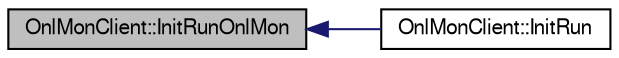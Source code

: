 digraph "OnlMonClient::InitRunOnlMon"
{
  bgcolor="transparent";
  edge [fontname="FreeSans",fontsize="10",labelfontname="FreeSans",labelfontsize="10"];
  node [fontname="FreeSans",fontsize="10",shape=record];
  rankdir="LR";
  Node1 [label="OnlMonClient::InitRunOnlMon",height=0.2,width=0.4,color="black", fillcolor="grey75", style="filled" fontcolor="black"];
  Node1 -> Node2 [dir="back",color="midnightblue",fontsize="10",style="solid",fontname="FreeSans"];
  Node2 [label="OnlMonClient::InitRun",height=0.2,width=0.4,color="black",URL="$d9/d62/classOnlMonClient.html#a8eec0bd29f49d0ba659e332dee888a4c"];
}
